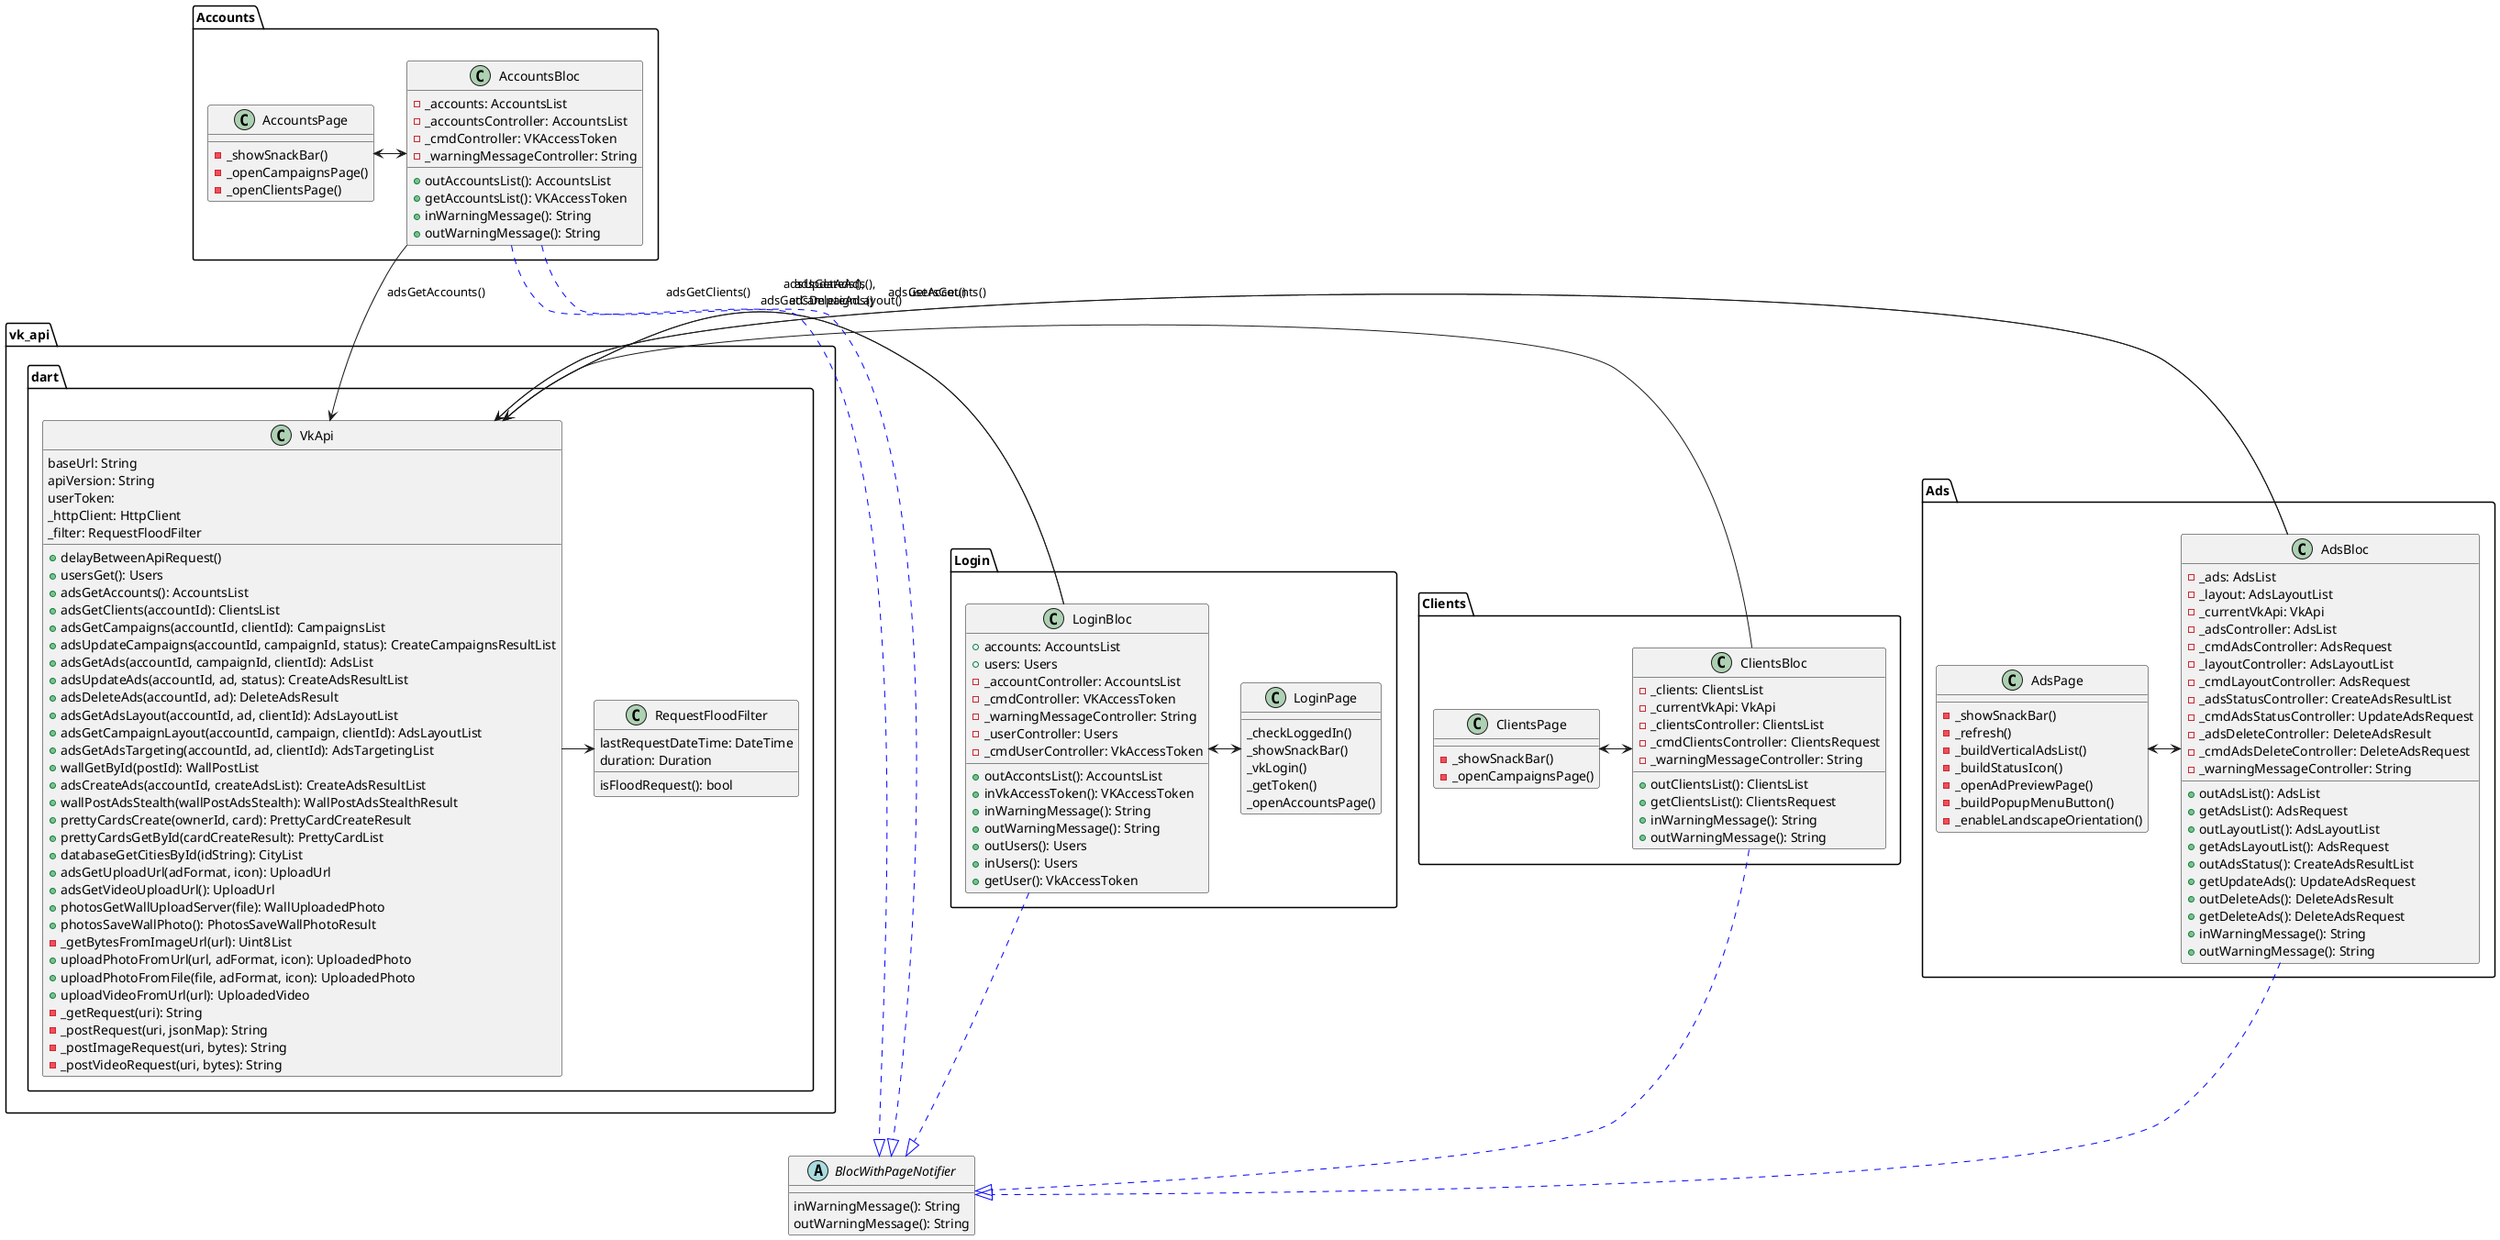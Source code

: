 ### https://github.com/plantuml/plantuml-server
@startuml AppScheme

package "vk_api.dart" {
    class VkApi {
        baseUrl: String
        apiVersion: String
        userToken:
        _httpClient: HttpClient
        _filter: RequestFloodFilter
        +delayBetweenApiRequest()
        +usersGet(): Users
        +adsGetAccounts(): AccountsList
        +adsGetClients(accountId): ClientsList
        +adsGetCampaigns(accountId, clientId): CampaignsList
        +adsUpdateCampaigns(accountId, campaignId, status): CreateCampaignsResultList
        +adsGetAds(accountId, campaignId, clientId): AdsList
        +adsUpdateAds(accountId, ad, status): CreateAdsResultList
        +adsDeleteAds(accountId, ad): DeleteAdsResult
        +adsGetAdsLayout(accountId, ad, clientId): AdsLayoutList
        +adsGetCampaignLayout(accountId, campaign, clientId): AdsLayoutList
        +adsGetAdsTargeting(accountId, ad, clientId): AdsTargetingList
        +wallGetById(postId): WallPostList
        +adsCreateAds(accountId, createAdsList): CreateAdsResultList
        +wallPostAdsStealth(wallPostAdsStealth): WallPostAdsStealthResult
        +prettyCardsCreate(ownerId, card): PrettyCardCreateResult
        +prettyCardsGetById(cardCreateResult): PrettyCardList
        +databaseGetCitiesById(idString): CityList
        +adsGetUploadUrl(adFormat, icon): UploadUrl
        +adsGetVideoUploadUrl(): UploadUrl
        +photosGetWallUploadServer(file): WallUploadedPhoto
        +photosSaveWallPhoto(): PhotosSaveWallPhotoResult
        -_getBytesFromImageUrl(url): Uint8List
        +uploadPhotoFromUrl(url, adFormat, icon): UploadedPhoto
        +uploadPhotoFromFile(file, adFormat, icon): UploadedPhoto
        +uploadVideoFromUrl(url): UploadedVideo
        -_getRequest(uri): String
        -_postRequest(uri, jsonMap): String
        -_postImageRequest(uri, bytes): String
        -_postVideoRequest(uri, bytes): String
    }

    class RequestFloodFilter {
        lastRequestDateTime: DateTime
        duration: Duration
        isFloodRequest(): bool
    }
}

VkApi -> RequestFloodFilter

abstract class BlocWithPageNotifier {
    inWarningMessage(): String
    outWarningMessage(): String
}

package "Login" {

    class LoginPage {
        _checkLoggedIn()
        _showSnackBar()
        _vkLogin()
        _getToken()
        _openAccountsPage()
    }

    class LoginBloc {
        +accounts: AccountsList
        +users: Users
        -_accountController: AccountsList
        -_cmdController: VKAccessToken
        -_warningMessageController: String
        -_userController: Users
        -_cmdUserController: VkAccessToken
        +outAccontsList(): AccountsList
        +inVkAccessToken(): VKAccessToken
        +inWarningMessage(): String
        +outWarningMessage(): String
        +outUsers(): Users
        +inUsers(): Users
        +getUser(): VkAccessToken

    }
    LoginBloc ..[#blue]|>BlocWithPageNotifier
    LoginBloc <-> LoginPage
    LoginBloc -> VkApi: usersGet()
    LoginBloc -> VkApi: adsGetAccounts()
}

package "Accounts" {
    class AccountsBloc {
        -_accounts: AccountsList
        -_accountsController: AccountsList
        -_cmdController: VKAccessToken
        -_warningMessageController: String

        +outAccountsList(): AccountsList
        +getAccountsList(): VKAccessToken
        +inWarningMessage(): String
        +outWarningMessage(): String
    }
    AccountsBloc --> VkApi: adsGetAccounts()
    AccountsBloc ..[#blue]|> BlocWithPageNotifier

    class AccountsPage {
        -_showSnackBar()
        -_openCampaignsPage()
        -_openClientsPage()
    }
    AccountsPage <-> AccountsBloc
    AccountsBloc ..[#blue]|> BlocWithPageNotifier
}

package "Clients" {
    class ClientsPage {
        -_showSnackBar()
        -_openCampaignsPage()
    }
    ClientsPage <-> ClientsBloc

    class ClientsBloc {
        -_clients: ClientsList
        -_currentVkApi: VkApi
        -_clientsController: ClientsList
        -_cmdClientsController: ClientsRequest
        -_warningMessageController: String
        +outClientsList(): ClientsList
        +getClientsList(): ClientsRequest
        +inWarningMessage(): String
        +outWarningMessage(): String
    }
    ClientsBloc ..[#blue]|> BlocWithPageNotifier
    ClientsBloc -> VkApi : adsGetClients()
}

package "Ads" {
    class AdsPage {
        -_showSnackBar()
        -_refresh()
        -_buildVerticalAdsList()
        -_buildStatusIcon()
        -_openAdPreviewPage()
        -_buildPopupMenuButton()
        -_enableLandscapeOrientation()
    }
    AdsPage <-> AdsBloc

    class AdsBloc {
        -_ads: AdsList
        -_layout: AdsLayoutList
        -_currentVkApi: VkApi
        -_adsController: AdsList
        -_cmdAdsController: AdsRequest
        -_layoutController: AdsLayoutList
        -_cmdLayoutController: AdsRequest
        -_adsStatusController: CreateAdsResultList
        -_cmdAdsStatusController: UpdateAdsRequest
        -_adsDeleteController: DeleteAdsResult
        -_cmdAdsDeleteController: DeleteAdsRequest
        -_warningMessageController: String
        +outAdsList(): AdsList
        +getAdsList(): AdsRequest
        +outLayoutList(): AdsLayoutList
        +getAdsLayoutList(): AdsRequest
        +outAdsStatus(): CreateAdsResultList
        +getUpdateAds(): UpdateAdsRequest
        +outDeleteAds(): DeleteAdsResult
        +getDeleteAds(): DeleteAdsRequest
        +inWarningMessage(): String
        +outWarningMessage(): String
    }
    AdsBloc ..[#blue]|> BlocWithPageNotifier
    AdsBloc -> VkApi: adsGetAds(),\n adsGetCampaignLayout()
    AdsBloc -> VkApi: adsUpdateAds(),\n adsDeleteAds()
}
@enduml